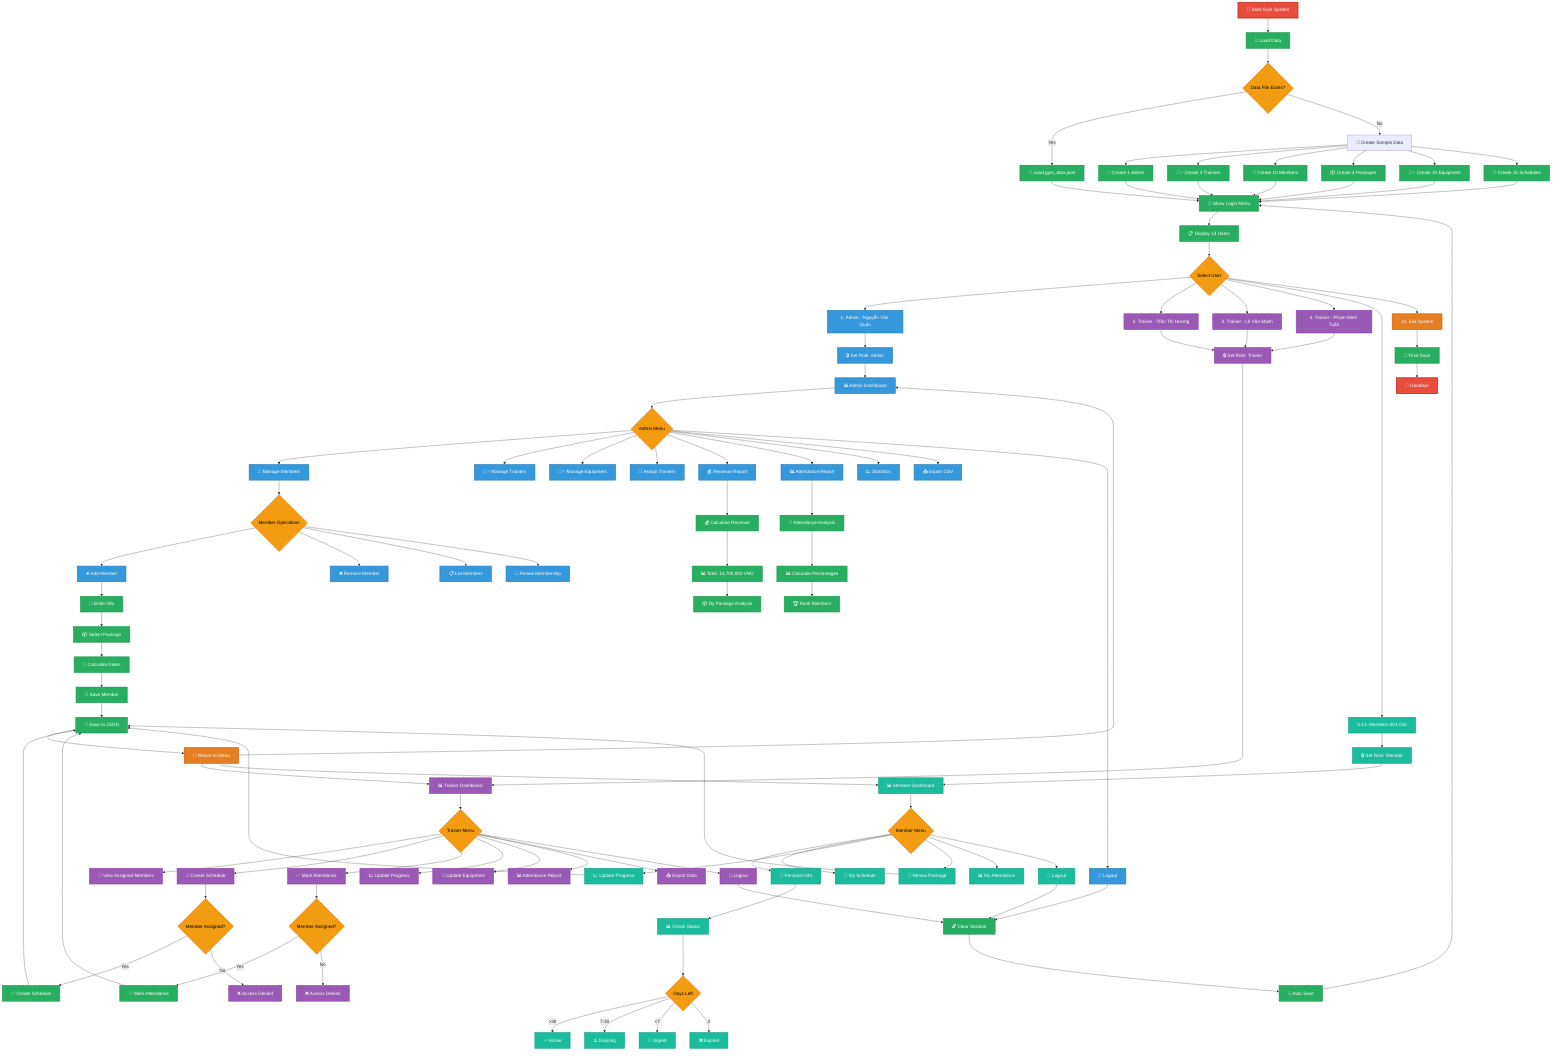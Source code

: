 flowchart TD
    %% System Initialization
    A[🚀 Start Gym System] --> B[💾 Load Data]
    B --> C{Data File Exists?}
    C -->|Yes| D[📂 Load gym_data.json]
    C -->|No| E[🎲 Create Sample Data]
    
    %% Sample Data Creation
    E --> E1[👑 Create 1 Admin]
    E --> E2[🏃‍♂️ Create 3 Trainers]
    E --> E3[👥 Create 10 Members]
    E --> E4[📦 Create 4 Packages]
    E --> E5[🏋️‍♂️ Create 10 Equipment]
    E --> E6[📅 Create 15 Schedules]
    
    %% Login Flow
    D --> F[🔑 Show Login Menu]
    E1 --> F
    E2 --> F
    E3 --> F
    E4 --> F
    E5 --> F
    E6 --> F
    
    F --> G[📋 Display 13 Users]
    G --> H{Select User}
    
    %% User Authentication
    H --> I[1. Admin - Nguyễn Văn Quản]
    H --> J[2. Trainer - Trần Thị Hương]
    H --> K[3. Trainer - Lê Văn Mạnh]
    H --> L[4. Trainer - Phạm Minh Tuấn]
    H --> M[5-13. Members 001-010]
    H --> N[14. Exit System]
    
    %% Role Assignment
    I --> O[🔒 Set Role: Admin]
    J --> P[🔒 Set Role: Trainer]
    K --> P
    L --> P
    M --> Q[🔒 Set Role: Member]
    
    %% Admin Dashboard
    O --> R[📊 Admin Dashboard]
    R --> S{Admin Menu}
    S --> S1[👥 Manage Members]
    S --> S2[🏃‍♂️ Manage Trainers]
    S --> S3[🏋️‍♂️ Manage Equipment]
    S --> S4[🔗 Assign Trainers]
    S --> S5[💰 Revenue Report]
    S --> S6[📊 Attendance Report]
    S --> S7[📈 Statistics]
    S --> S8[📤 Export CSV]
    S --> S9[🚪 Logout]
    
    %% Member Management Flow
    S1 --> S1A{Member Operations}
    S1A --> S1A1[➕ Add Member]
    S1A --> S1A2[❌ Remove Member]
    S1A --> S1A3[📋 List Members]
    S1A --> S1A4[🔄 Renew Membership]
    
    S1A1 --> S1A1A[📝 Enter Info]
    S1A1A --> S1A1B[📦 Select Package]
    S1A1B --> S1A1C[📅 Calculate Dates]
    S1A1C --> S1A1D[💾 Save Member]
    
    %% Trainer Dashboard
    P --> T[📊 Trainer Dashboard]
    T --> U{Trainer Menu}
    U --> U1[👥 View Assigned Members]
    U --> U2[📅 Create Schedule]
    U --> U3[✅ Mark Attendance]
    U --> U4[📈 Update Progress]
    U --> U5[🔧 Update Equipment]
    U --> U6[📊 Attendance Report]
    U --> U7[📤 Export Data]
    U --> U8[🚪 Logout]
    
    %% Permission Check for Trainer
    U2 --> U2A{Member Assigned?}
    U2A -->|Yes| U2B[✅ Create Schedule]
    U2A -->|No| U2C[❌ Access Denied]
    
    U3 --> U3A{Member Assigned?}
    U3A -->|Yes| U3B[✅ Mark Attendance]
    U3A -->|No| U3C[❌ Access Denied]
    
    %% Member Dashboard
    Q --> V[📊 Member Dashboard]
    V --> W{Member Menu}
    W --> W1[👤 Personal Info]
    W --> W2[📅 My Schedule]
    W --> W3[📈 Update Progress]
    W --> W4[🔄 Renew Package]
    W --> W5[📊 My Attendance]
    W --> W6[🚪 Logout]
    
    %% Membership Status Check
    W1 --> W1A[📊 Check Status]
    W1A --> W1B{Days Left}
    W1B -->|>30| W1C[✅ Active]
    W1B -->|7-30| W1D[⚠️ Expiring]
    W1B -->|<7| W1E[🚨 Urgent]
    W1B -->|0| W1F[❌ Expired]
    
    %% Reports Generation
    S5 --> X[💰 Calculate Revenue]
    X --> X1[📊 Total: 14,700,000 VND]
    X1 --> X2[📦 By Package Analysis]
    
    S6 --> Y[📅 Attendance Analysis]
    Y --> Y1[📊 Calculate Percentages]
    Y1 --> Y2[🏆 Rank Members]
    
    %% Data Persistence
    S1A1D --> Z[💾 Save to JSON]
    U2B --> Z
    U3B --> Z
    W3 --> Z
    W4 --> Z
    
    %% Logout Flow
    S9 --> AA[🔓 Clear Session]
    U8 --> AA
    W6 --> AA
    AA --> BB[💾 Auto Save]
    BB --> F
    
    %% Exit Flow
    N --> CC[💾 Final Save]
    CC --> DD[👋 Goodbye]
    
    %% Loop Back
    Z --> EE[🔄 Return to Menu]
    EE --> R
    EE --> T
    EE --> V
    
    %% Styling
    classDef startEnd fill:#e74c3c,stroke:#c0392b,stroke-width:3px,color:#fff
    classDef process fill:#27ae60,stroke:#229954,stroke-width:2px,color:#fff
    classDef decision fill:#f39c12,stroke:#e67e22,stroke-width:2px,color:#000
    classDef admin fill:#3498db,stroke:#2980b9,stroke-width:2px,color:#fff
    classDef trainer fill:#9b59b6,stroke:#8e44ad,stroke-width:2px,color:#fff
    classDef member fill:#1abc9c,stroke:#16a085,stroke-width:2px,color:#fff
    classDef data fill:#e67e22,stroke:#d35400,stroke-width:2px,color:#fff
    
    class A,DD startEnd
    class B,D,E1,E2,E3,E4,E5,E6,F,G,S1A1A,S1A1B,S1A1C,S1A1D,U2B,U3B,X,X1,X2,Y,Y1,Y2,Z,AA,BB,CC,EE process
    class C,H,S,S1A,U,U2A,U3A,W,W1B decision
    class I,O,R,S1,S2,S3,S4,S5,S6,S7,S8,S9,S1A1,S1A2,S1A3,S1A4 admin
    class J,K,L,P,T,U1,U2,U3,U4,U5,U6,U7,U8,U2C,U3C trainer
    class M,Q,V,W1,W2,W3,W4,W5,W6,W1A,W1C,W1D,W1E,W1F member
    class N,EE data